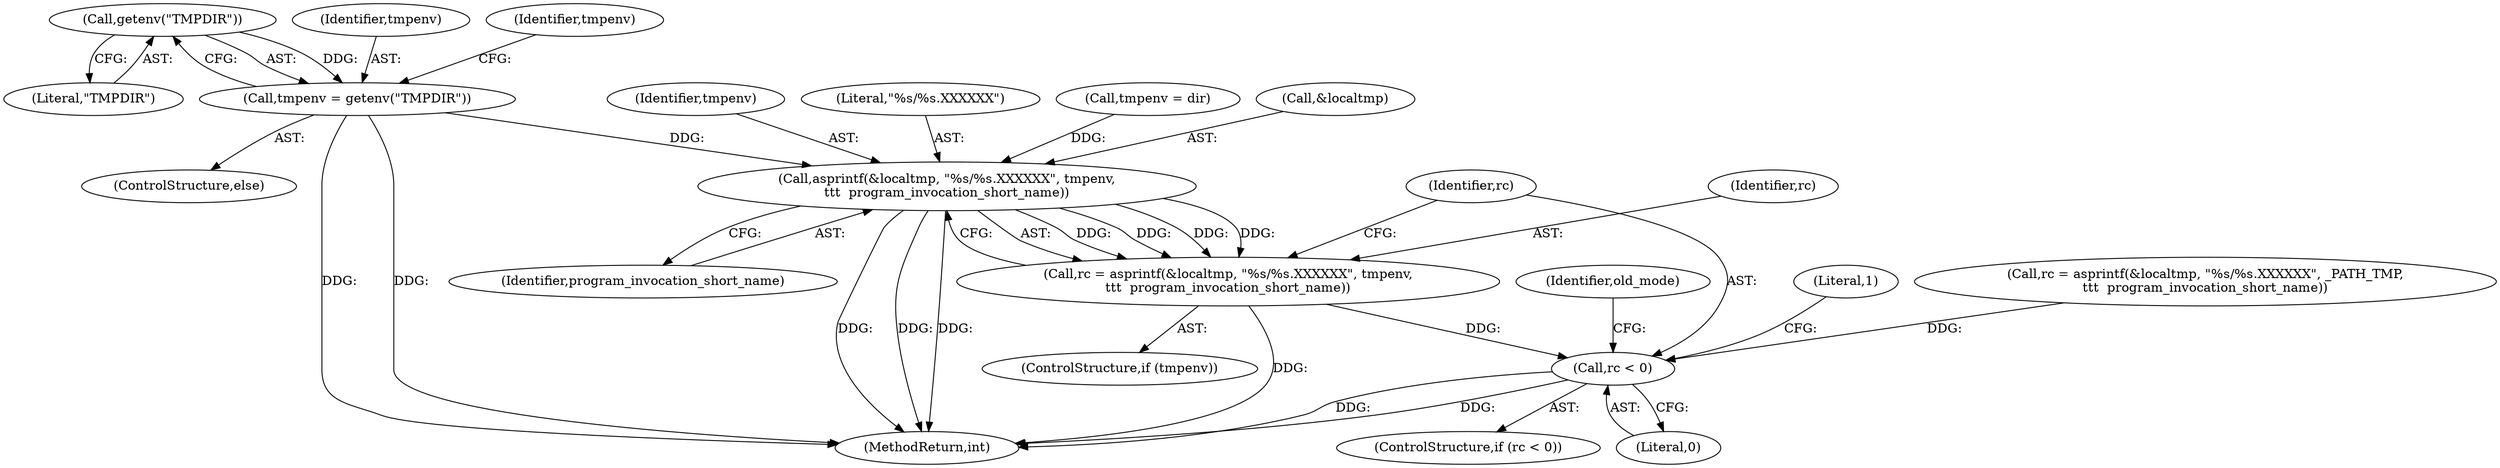 digraph "0_util-linux_bde91c85bdc77975155058276f99d2e0f5eab5a9_0@API" {
"1000120" [label="(Call,getenv(\"TMPDIR\"))"];
"1000118" [label="(Call,tmpenv = getenv(\"TMPDIR\"))"];
"1000126" [label="(Call,asprintf(&localtmp, \"%s/%s.XXXXXX\", tmpenv,\n\t\t\t  program_invocation_short_name))"];
"1000124" [label="(Call,rc = asprintf(&localtmp, \"%s/%s.XXXXXX\", tmpenv,\n\t\t\t  program_invocation_short_name))"];
"1000142" [label="(Call,rc < 0)"];
"1000142" [label="(Call,rc < 0)"];
"1000118" [label="(Call,tmpenv = getenv(\"TMPDIR\"))"];
"1000130" [label="(Identifier,tmpenv)"];
"1000129" [label="(Literal,\"%s/%s.XXXXXX\")"];
"1000149" [label="(Identifier,old_mode)"];
"1000119" [label="(Identifier,tmpenv)"];
"1000114" [label="(Call,tmpenv = dir)"];
"1000120" [label="(Call,getenv(\"TMPDIR\"))"];
"1000125" [label="(Identifier,rc)"];
"1000143" [label="(Identifier,rc)"];
"1000122" [label="(ControlStructure,if (tmpenv))"];
"1000144" [label="(Literal,0)"];
"1000126" [label="(Call,asprintf(&localtmp, \"%s/%s.XXXXXX\", tmpenv,\n\t\t\t  program_invocation_short_name))"];
"1000147" [label="(Literal,1)"];
"1000117" [label="(ControlStructure,else)"];
"1000141" [label="(ControlStructure,if (rc < 0))"];
"1000123" [label="(Identifier,tmpenv)"];
"1000124" [label="(Call,rc = asprintf(&localtmp, \"%s/%s.XXXXXX\", tmpenv,\n\t\t\t  program_invocation_short_name))"];
"1000133" [label="(Call,rc = asprintf(&localtmp, \"%s/%s.XXXXXX\", _PATH_TMP,\n\t\t\t  program_invocation_short_name))"];
"1000127" [label="(Call,&localtmp)"];
"1000131" [label="(Identifier,program_invocation_short_name)"];
"1000182" [label="(MethodReturn,int)"];
"1000121" [label="(Literal,\"TMPDIR\")"];
"1000120" -> "1000118"  [label="AST: "];
"1000120" -> "1000121"  [label="CFG: "];
"1000121" -> "1000120"  [label="AST: "];
"1000118" -> "1000120"  [label="CFG: "];
"1000120" -> "1000118"  [label="DDG: "];
"1000118" -> "1000117"  [label="AST: "];
"1000119" -> "1000118"  [label="AST: "];
"1000123" -> "1000118"  [label="CFG: "];
"1000118" -> "1000182"  [label="DDG: "];
"1000118" -> "1000182"  [label="DDG: "];
"1000118" -> "1000126"  [label="DDG: "];
"1000126" -> "1000124"  [label="AST: "];
"1000126" -> "1000131"  [label="CFG: "];
"1000127" -> "1000126"  [label="AST: "];
"1000129" -> "1000126"  [label="AST: "];
"1000130" -> "1000126"  [label="AST: "];
"1000131" -> "1000126"  [label="AST: "];
"1000124" -> "1000126"  [label="CFG: "];
"1000126" -> "1000182"  [label="DDG: "];
"1000126" -> "1000182"  [label="DDG: "];
"1000126" -> "1000182"  [label="DDG: "];
"1000126" -> "1000124"  [label="DDG: "];
"1000126" -> "1000124"  [label="DDG: "];
"1000126" -> "1000124"  [label="DDG: "];
"1000126" -> "1000124"  [label="DDG: "];
"1000114" -> "1000126"  [label="DDG: "];
"1000124" -> "1000122"  [label="AST: "];
"1000125" -> "1000124"  [label="AST: "];
"1000143" -> "1000124"  [label="CFG: "];
"1000124" -> "1000182"  [label="DDG: "];
"1000124" -> "1000142"  [label="DDG: "];
"1000142" -> "1000141"  [label="AST: "];
"1000142" -> "1000144"  [label="CFG: "];
"1000143" -> "1000142"  [label="AST: "];
"1000144" -> "1000142"  [label="AST: "];
"1000147" -> "1000142"  [label="CFG: "];
"1000149" -> "1000142"  [label="CFG: "];
"1000142" -> "1000182"  [label="DDG: "];
"1000142" -> "1000182"  [label="DDG: "];
"1000133" -> "1000142"  [label="DDG: "];
}
